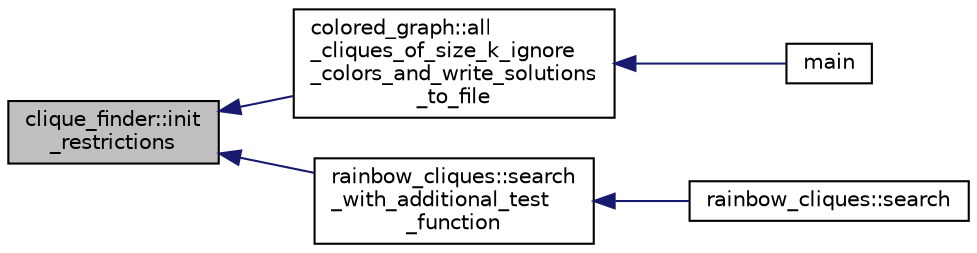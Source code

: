 digraph "clique_finder::init_restrictions"
{
  edge [fontname="Helvetica",fontsize="10",labelfontname="Helvetica",labelfontsize="10"];
  node [fontname="Helvetica",fontsize="10",shape=record];
  rankdir="LR";
  Node126 [label="clique_finder::init\l_restrictions",height=0.2,width=0.4,color="black", fillcolor="grey75", style="filled", fontcolor="black"];
  Node126 -> Node127 [dir="back",color="midnightblue",fontsize="10",style="solid",fontname="Helvetica"];
  Node127 [label="colored_graph::all\l_cliques_of_size_k_ignore\l_colors_and_write_solutions\l_to_file",height=0.2,width=0.4,color="black", fillcolor="white", style="filled",URL="$dc/de2/classcolored__graph.html#adac4d97375919b00495f7023be88d749"];
  Node127 -> Node128 [dir="back",color="midnightblue",fontsize="10",style="solid",fontname="Helvetica"];
  Node128 [label="main",height=0.2,width=0.4,color="black", fillcolor="white", style="filled",URL="$d9/d9f/all__cliques_8_c.html#a3c04138a5bfe5d72780bb7e82a18e627"];
  Node126 -> Node129 [dir="back",color="midnightblue",fontsize="10",style="solid",fontname="Helvetica"];
  Node129 [label="rainbow_cliques::search\l_with_additional_test\l_function",height=0.2,width=0.4,color="black", fillcolor="white", style="filled",URL="$d3/d54/classrainbow__cliques.html#a38487c306d689486602968412f851b98"];
  Node129 -> Node130 [dir="back",color="midnightblue",fontsize="10",style="solid",fontname="Helvetica"];
  Node130 [label="rainbow_cliques::search",height=0.2,width=0.4,color="black", fillcolor="white", style="filled",URL="$d3/d54/classrainbow__cliques.html#a068ae8a136fca21b0e5bfe6d7605d3d6"];
}
